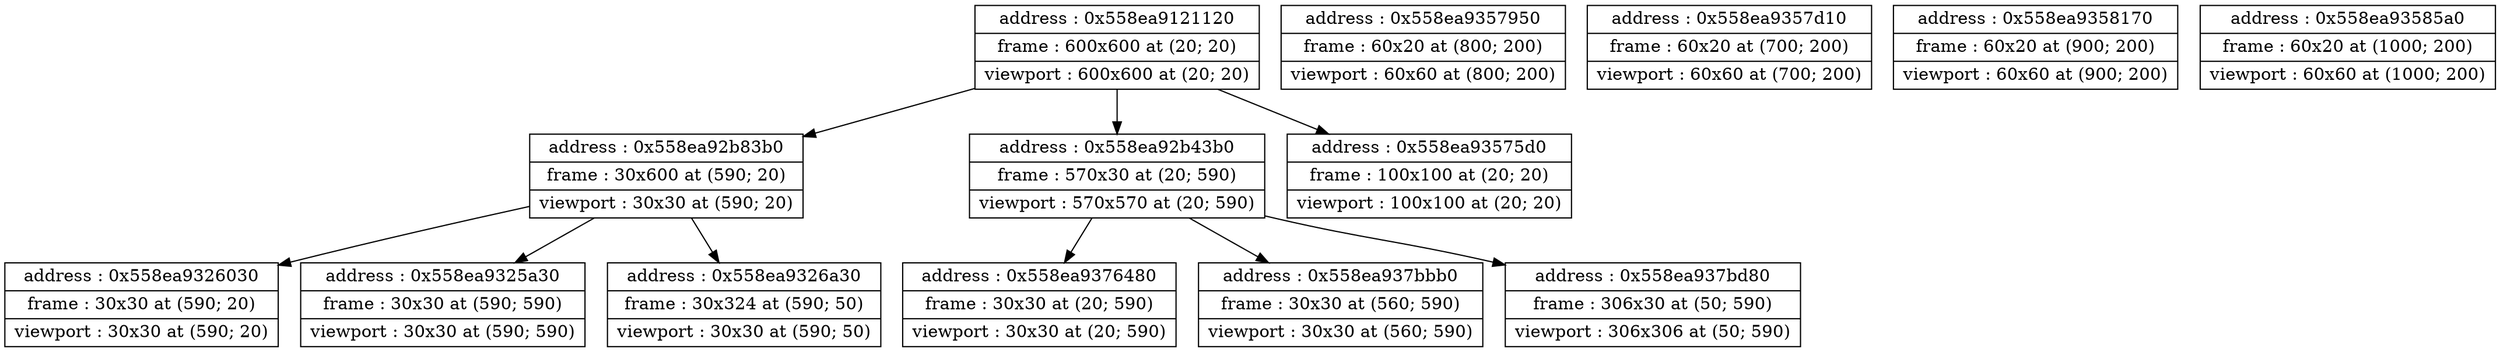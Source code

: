 digraph {
	node [shape=record]
	node0x558ea9121120 [label = "{address : 0x558ea9121120 |frame : 600x600 at (20; 20) |viewport : 600x600 at (20; 20)}"];

	 node0x558ea9121120 -> node0x558ea92b83b0 [color=black];
	node0x558ea92b83b0 [label = "{address : 0x558ea92b83b0 |frame : 30x600 at (590; 20) |viewport : 30x30 at (590; 20)}"];

	 node0x558ea92b83b0 -> node0x558ea9326030 [color=black];
	node0x558ea9326030 [label = "{address : 0x558ea9326030 |frame : 30x30 at (590; 20) |viewport : 30x30 at (590; 20)}"];

	 node0x558ea92b83b0 -> node0x558ea9325a30 [color=black];
	node0x558ea9325a30 [label = "{address : 0x558ea9325a30 |frame : 30x30 at (590; 590) |viewport : 30x30 at (590; 590)}"];

	 node0x558ea92b83b0 -> node0x558ea9326a30 [color=black];
	node0x558ea9326a30 [label = "{address : 0x558ea9326a30 |frame : 30x324 at (590; 50) |viewport : 30x30 at (590; 50)}"];

	 node0x558ea9121120 -> node0x558ea92b43b0 [color=black];
	node0x558ea92b43b0 [label = "{address : 0x558ea92b43b0 |frame : 570x30 at (20; 590) |viewport : 570x570 at (20; 590)}"];

	 node0x558ea92b43b0 -> node0x558ea9376480 [color=black];
	node0x558ea9376480 [label = "{address : 0x558ea9376480 |frame : 30x30 at (20; 590) |viewport : 30x30 at (20; 590)}"];

	 node0x558ea92b43b0 -> node0x558ea937bbb0 [color=black];
	node0x558ea937bbb0 [label = "{address : 0x558ea937bbb0 |frame : 30x30 at (560; 590) |viewport : 30x30 at (560; 590)}"];

	 node0x558ea92b43b0 -> node0x558ea937bd80 [color=black];
	node0x558ea937bd80 [label = "{address : 0x558ea937bd80 |frame : 306x30 at (50; 590) |viewport : 306x306 at (50; 590)}"];

	 node0x558ea9121120 -> node0x558ea93575d0 [color=black];
	node0x558ea93575d0 [label = "{address : 0x558ea93575d0 |frame : 100x100 at (20; 20) |viewport : 100x100 at (20; 20)}"];

	node0x558ea9357950 [label = "{address : 0x558ea9357950 |frame : 60x20 at (800; 200) |viewport : 60x60 at (800; 200)}"];

	node0x558ea9357d10 [label = "{address : 0x558ea9357d10 |frame : 60x20 at (700; 200) |viewport : 60x60 at (700; 200)}"];

	node0x558ea9358170 [label = "{address : 0x558ea9358170 |frame : 60x20 at (900; 200) |viewport : 60x60 at (900; 200)}"];

	node0x558ea93585a0 [label = "{address : 0x558ea93585a0 |frame : 60x20 at (1000; 200) |viewport : 60x60 at (1000; 200)}"];

}
